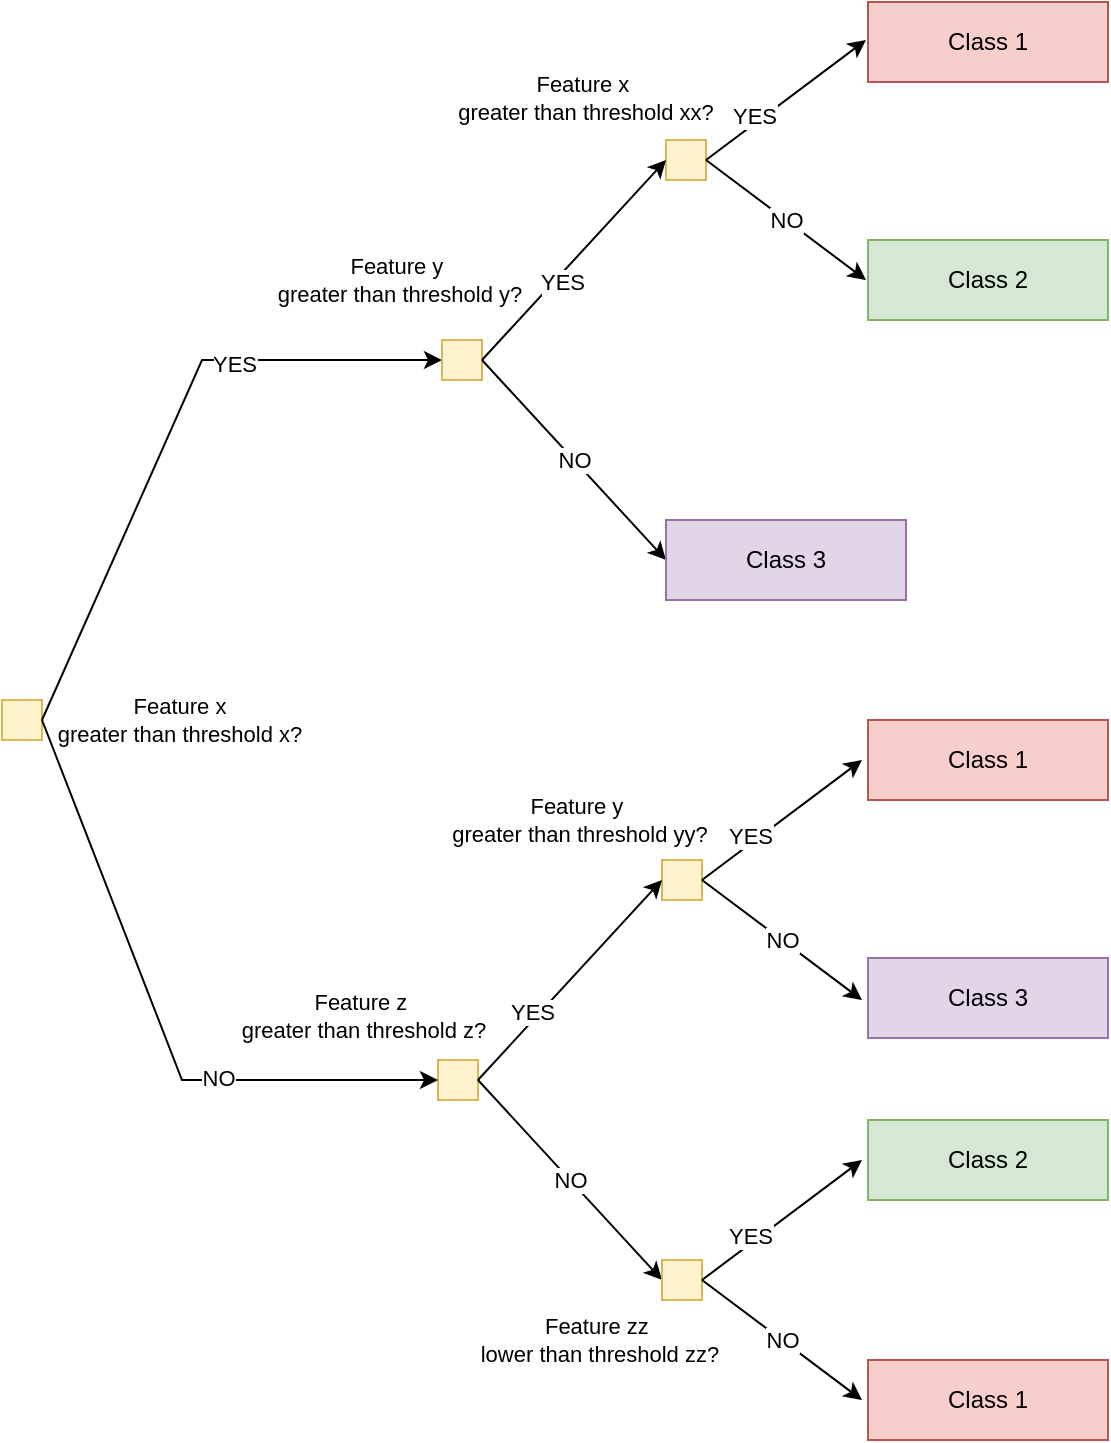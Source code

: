 <mxfile version="16.2.2" type="device" pages="2"><diagram id="IdAfSvoPCHONUY4u6kQE" name="Página-1"><mxGraphModel dx="1422" dy="2015" grid="1" gridSize="10" guides="1" tooltips="1" connect="1" arrows="1" fold="1" page="1" pageScale="1" pageWidth="827" pageHeight="1169" math="0" shadow="0"><root><mxCell id="0"/><mxCell id="1" parent="0"/><mxCell id="MVpWQdByz2CzJDnQkqVk-1" value="" style="whiteSpace=wrap;html=1;aspect=fixed;fillColor=#fff2cc;strokeColor=#d6b656;" parent="1" vertex="1"><mxGeometry x="70" y="310" width="20" height="20" as="geometry"/></mxCell><mxCell id="MVpWQdByz2CzJDnQkqVk-2" value="" style="endArrow=classic;html=1;exitX=1;exitY=0.5;exitDx=0;exitDy=0;entryX=0;entryY=0.5;entryDx=0;entryDy=0;rounded=0;" parent="1" source="MVpWQdByz2CzJDnQkqVk-1" target="MVpWQdByz2CzJDnQkqVk-3" edge="1"><mxGeometry width="50" height="50" relative="1" as="geometry"><mxPoint x="150" y="230" as="sourcePoint"/><mxPoint x="200" y="120" as="targetPoint"/><Array as="points"><mxPoint x="170" y="140"/></Array></mxGeometry></mxCell><mxCell id="MVpWQdByz2CzJDnQkqVk-85" value="Feature x&amp;nbsp; &lt;br&gt;greater than threshold x?&amp;nbsp;" style="edgeLabel;html=1;align=center;verticalAlign=middle;resizable=0;points=[];" parent="MVpWQdByz2CzJDnQkqVk-2" vertex="1" connectable="0"><mxGeometry x="0.367" y="1" relative="1" as="geometry"><mxPoint x="-30" y="181" as="offset"/></mxGeometry></mxCell><mxCell id="NlQ8xAZ_f7NbeqvXajEQ-1" value="YES" style="edgeLabel;html=1;align=center;verticalAlign=middle;resizable=0;points=[];" vertex="1" connectable="0" parent="MVpWQdByz2CzJDnQkqVk-2"><mxGeometry x="0.344" y="-2" relative="1" as="geometry"><mxPoint as="offset"/></mxGeometry></mxCell><mxCell id="MVpWQdByz2CzJDnQkqVk-3" value="" style="whiteSpace=wrap;html=1;aspect=fixed;fillColor=#fff2cc;strokeColor=#d6b656;" parent="1" vertex="1"><mxGeometry x="290" y="130" width="20" height="20" as="geometry"/></mxCell><mxCell id="MVpWQdByz2CzJDnQkqVk-44" value="" style="whiteSpace=wrap;html=1;aspect=fixed;fillColor=#fff2cc;strokeColor=#d6b656;" parent="1" vertex="1"><mxGeometry x="400" y="390" width="20" height="20" as="geometry"/></mxCell><mxCell id="MVpWQdByz2CzJDnQkqVk-45" value="" style="endArrow=classic;html=1;exitX=1;exitY=0.5;exitDx=0;exitDy=0;entryX=0;entryY=0.5;entryDx=0;entryDy=0;" parent="1" source="MVpWQdByz2CzJDnQkqVk-44" edge="1"><mxGeometry width="50" height="50" relative="1" as="geometry"><mxPoint x="490" y="460" as="sourcePoint"/><mxPoint x="500" y="340" as="targetPoint"/></mxGeometry></mxCell><mxCell id="MVpWQdByz2CzJDnQkqVk-46" value="YES" style="edgeLabel;html=1;align=center;verticalAlign=middle;resizable=0;points=[];" parent="MVpWQdByz2CzJDnQkqVk-45" vertex="1" connectable="0"><mxGeometry x="-0.373" y="3" relative="1" as="geometry"><mxPoint y="-1" as="offset"/></mxGeometry></mxCell><mxCell id="MVpWQdByz2CzJDnQkqVk-52" value="NO" style="endArrow=classic;html=1;entryX=0;entryY=0.5;entryDx=0;entryDy=0;" parent="1" edge="1"><mxGeometry width="50" height="50" relative="1" as="geometry"><mxPoint x="420" y="400" as="sourcePoint"/><mxPoint x="500" y="460" as="targetPoint"/></mxGeometry></mxCell><mxCell id="MVpWQdByz2CzJDnQkqVk-62" value="" style="whiteSpace=wrap;html=1;aspect=fixed;fillColor=#fff2cc;strokeColor=#d6b656;" parent="1" vertex="1"><mxGeometry x="288" y="490" width="20" height="20" as="geometry"/></mxCell><mxCell id="MVpWQdByz2CzJDnQkqVk-63" value="" style="endArrow=classic;html=1;exitX=1;exitY=0.5;exitDx=0;exitDy=0;" parent="1" source="MVpWQdByz2CzJDnQkqVk-62" edge="1"><mxGeometry width="50" height="50" relative="1" as="geometry"><mxPoint x="378" y="560" as="sourcePoint"/><mxPoint x="400" y="400" as="targetPoint"/></mxGeometry></mxCell><mxCell id="MVpWQdByz2CzJDnQkqVk-64" value="YES" style="edgeLabel;html=1;align=center;verticalAlign=middle;resizable=0;points=[];" parent="MVpWQdByz2CzJDnQkqVk-63" vertex="1" connectable="0"><mxGeometry x="-0.373" y="3" relative="1" as="geometry"><mxPoint y="-1" as="offset"/></mxGeometry></mxCell><mxCell id="MVpWQdByz2CzJDnQkqVk-70" value="NO" style="endArrow=classic;html=1;" parent="1" edge="1"><mxGeometry width="50" height="50" relative="1" as="geometry"><mxPoint x="308" y="500" as="sourcePoint"/><mxPoint x="400" y="600" as="targetPoint"/></mxGeometry></mxCell><mxCell id="MVpWQdByz2CzJDnQkqVk-84" value="" style="endArrow=classic;html=1;rounded=0;entryX=0;entryY=0.5;entryDx=0;entryDy=0;exitX=1;exitY=0.5;exitDx=0;exitDy=0;" parent="1" source="MVpWQdByz2CzJDnQkqVk-1" edge="1"><mxGeometry width="50" height="50" relative="1" as="geometry"><mxPoint x="100" y="220" as="sourcePoint"/><mxPoint x="288" y="500" as="targetPoint"/><Array as="points"><mxPoint x="160" y="500"/></Array></mxGeometry></mxCell><mxCell id="MVpWQdByz2CzJDnQkqVk-86" value="NO" style="edgeLabel;html=1;align=center;verticalAlign=middle;resizable=0;points=[];" parent="MVpWQdByz2CzJDnQkqVk-84" vertex="1" connectable="0"><mxGeometry x="0.313" y="1" relative="1" as="geometry"><mxPoint as="offset"/></mxGeometry></mxCell><mxCell id="NlQ8xAZ_f7NbeqvXajEQ-2" value="Feature y&amp;nbsp;&amp;nbsp;&lt;br&gt;greater than threshold y?&amp;nbsp;" style="edgeLabel;html=1;align=center;verticalAlign=middle;resizable=0;points=[];" vertex="1" connectable="0" parent="1"><mxGeometry x="270.003" y="100" as="geometry"/></mxCell><mxCell id="NlQ8xAZ_f7NbeqvXajEQ-3" value="Feature z&amp;nbsp;&amp;nbsp;&lt;br&gt;greater than threshold z?&amp;nbsp;" style="edgeLabel;html=1;align=center;verticalAlign=middle;resizable=0;points=[];" vertex="1" connectable="0" parent="1"><mxGeometry x="260.003" y="470" as="geometry"><mxPoint x="-8" y="-2" as="offset"/></mxGeometry></mxCell><mxCell id="NlQ8xAZ_f7NbeqvXajEQ-8" value="" style="whiteSpace=wrap;html=1;aspect=fixed;fillColor=#fff2cc;strokeColor=#d6b656;" vertex="1" parent="1"><mxGeometry x="400" y="590" width="20" height="20" as="geometry"/></mxCell><mxCell id="NlQ8xAZ_f7NbeqvXajEQ-9" value="" style="endArrow=classic;html=1;exitX=1;exitY=0.5;exitDx=0;exitDy=0;entryX=0;entryY=0.5;entryDx=0;entryDy=0;" edge="1" parent="1" source="NlQ8xAZ_f7NbeqvXajEQ-8"><mxGeometry width="50" height="50" relative="1" as="geometry"><mxPoint x="490" y="660" as="sourcePoint"/><mxPoint x="500" y="540" as="targetPoint"/></mxGeometry></mxCell><mxCell id="NlQ8xAZ_f7NbeqvXajEQ-10" value="YES" style="edgeLabel;html=1;align=center;verticalAlign=middle;resizable=0;points=[];" vertex="1" connectable="0" parent="NlQ8xAZ_f7NbeqvXajEQ-9"><mxGeometry x="-0.373" y="3" relative="1" as="geometry"><mxPoint y="-1" as="offset"/></mxGeometry></mxCell><mxCell id="NlQ8xAZ_f7NbeqvXajEQ-11" value="NO" style="endArrow=classic;html=1;entryX=0;entryY=0.5;entryDx=0;entryDy=0;" edge="1" parent="1"><mxGeometry width="50" height="50" relative="1" as="geometry"><mxPoint x="420" y="600" as="sourcePoint"/><mxPoint x="500" y="660" as="targetPoint"/></mxGeometry></mxCell><mxCell id="NlQ8xAZ_f7NbeqvXajEQ-12" value="" style="whiteSpace=wrap;html=1;aspect=fixed;fillColor=#fff2cc;strokeColor=#d6b656;" vertex="1" parent="1"><mxGeometry x="402" y="30" width="20" height="20" as="geometry"/></mxCell><mxCell id="NlQ8xAZ_f7NbeqvXajEQ-13" value="" style="endArrow=classic;html=1;exitX=1;exitY=0.5;exitDx=0;exitDy=0;entryX=0;entryY=0.5;entryDx=0;entryDy=0;" edge="1" parent="1" source="NlQ8xAZ_f7NbeqvXajEQ-12"><mxGeometry width="50" height="50" relative="1" as="geometry"><mxPoint x="492" y="100" as="sourcePoint"/><mxPoint x="502" y="-20" as="targetPoint"/></mxGeometry></mxCell><mxCell id="NlQ8xAZ_f7NbeqvXajEQ-14" value="YES" style="edgeLabel;html=1;align=center;verticalAlign=middle;resizable=0;points=[];" vertex="1" connectable="0" parent="NlQ8xAZ_f7NbeqvXajEQ-13"><mxGeometry x="-0.373" y="3" relative="1" as="geometry"><mxPoint y="-1" as="offset"/></mxGeometry></mxCell><mxCell id="NlQ8xAZ_f7NbeqvXajEQ-15" value="NO" style="endArrow=classic;html=1;entryX=0;entryY=0.5;entryDx=0;entryDy=0;" edge="1" parent="1"><mxGeometry width="50" height="50" relative="1" as="geometry"><mxPoint x="422" y="40" as="sourcePoint"/><mxPoint x="502" y="100" as="targetPoint"/></mxGeometry></mxCell><mxCell id="NlQ8xAZ_f7NbeqvXajEQ-16" value="" style="endArrow=classic;html=1;exitX=1;exitY=0.5;exitDx=0;exitDy=0;" edge="1" parent="1"><mxGeometry width="50" height="50" relative="1" as="geometry"><mxPoint x="310" y="140" as="sourcePoint"/><mxPoint x="402" y="40" as="targetPoint"/></mxGeometry></mxCell><mxCell id="NlQ8xAZ_f7NbeqvXajEQ-17" value="YES" style="edgeLabel;html=1;align=center;verticalAlign=middle;resizable=0;points=[];" vertex="1" connectable="0" parent="NlQ8xAZ_f7NbeqvXajEQ-16"><mxGeometry x="-0.373" y="3" relative="1" as="geometry"><mxPoint x="13" y="-6" as="offset"/></mxGeometry></mxCell><mxCell id="NlQ8xAZ_f7NbeqvXajEQ-18" value="NO" style="endArrow=classic;html=1;" edge="1" parent="1"><mxGeometry width="50" height="50" relative="1" as="geometry"><mxPoint x="310" y="140" as="sourcePoint"/><mxPoint x="402" y="240" as="targetPoint"/></mxGeometry></mxCell><mxCell id="NlQ8xAZ_f7NbeqvXajEQ-23" value="Feature y&amp;nbsp;&amp;nbsp;&lt;br&gt;greater than threshold yy?&amp;nbsp;" style="edgeLabel;html=1;align=center;verticalAlign=middle;resizable=0;points=[];" vertex="1" connectable="0" parent="1"><mxGeometry x="360.003" y="370" as="geometry"/></mxCell><mxCell id="NlQ8xAZ_f7NbeqvXajEQ-24" value="Feature zz&amp;nbsp;&amp;nbsp;&lt;br&gt;lower than threshold zz?&amp;nbsp;" style="edgeLabel;html=1;align=center;verticalAlign=middle;resizable=0;points=[];" vertex="1" connectable="0" parent="1"><mxGeometry x="370.003" y="630" as="geometry"/></mxCell><mxCell id="NlQ8xAZ_f7NbeqvXajEQ-25" value="Feature x&amp;nbsp;&amp;nbsp;&lt;br&gt;greater than threshold xx?&amp;nbsp;" style="edgeLabel;html=1;align=center;verticalAlign=middle;resizable=0;points=[];" vertex="1" connectable="0" parent="1"><mxGeometry x="356.003" y="10" as="geometry"><mxPoint x="7" y="-1" as="offset"/></mxGeometry></mxCell><mxCell id="NlQ8xAZ_f7NbeqvXajEQ-27" value="Class 1" style="rounded=0;whiteSpace=wrap;html=1;fillColor=#f8cecc;strokeColor=#b85450;" vertex="1" parent="1"><mxGeometry x="503" y="-39" width="120" height="40" as="geometry"/></mxCell><mxCell id="NlQ8xAZ_f7NbeqvXajEQ-28" value="Class 2" style="rounded=0;whiteSpace=wrap;html=1;fillColor=#d5e8d4;strokeColor=#82b366;" vertex="1" parent="1"><mxGeometry x="503" y="80" width="120" height="40" as="geometry"/></mxCell><mxCell id="NlQ8xAZ_f7NbeqvXajEQ-29" value="Class 3" style="rounded=0;whiteSpace=wrap;html=1;fillColor=#e1d5e7;strokeColor=#9673a6;" vertex="1" parent="1"><mxGeometry x="402" y="220" width="120" height="40" as="geometry"/></mxCell><mxCell id="NlQ8xAZ_f7NbeqvXajEQ-30" value="Class 1" style="rounded=0;whiteSpace=wrap;html=1;fillColor=#f8cecc;strokeColor=#b85450;" vertex="1" parent="1"><mxGeometry x="503" y="320" width="120" height="40" as="geometry"/></mxCell><mxCell id="NlQ8xAZ_f7NbeqvXajEQ-31" value="Class 3" style="rounded=0;whiteSpace=wrap;html=1;fillColor=#e1d5e7;strokeColor=#9673a6;" vertex="1" parent="1"><mxGeometry x="503" y="439" width="120" height="40" as="geometry"/></mxCell><mxCell id="NlQ8xAZ_f7NbeqvXajEQ-33" value="Class 2" style="rounded=0;whiteSpace=wrap;html=1;fillColor=#d5e8d4;strokeColor=#82b366;" vertex="1" parent="1"><mxGeometry x="503" y="520" width="120" height="40" as="geometry"/></mxCell><mxCell id="NlQ8xAZ_f7NbeqvXajEQ-34" value="Class 1" style="rounded=0;whiteSpace=wrap;html=1;fillColor=#f8cecc;strokeColor=#b85450;" vertex="1" parent="1"><mxGeometry x="503" y="640" width="120" height="40" as="geometry"/></mxCell></root></mxGraphModel></diagram><diagram id="ly0F9n9b5G3Y1dByWpWf" name="Página-2"><mxGraphModel dx="460" dy="837" grid="1" gridSize="10" guides="1" tooltips="1" connect="1" arrows="1" fold="1" page="1" pageScale="1" pageWidth="827" pageHeight="1169" math="0" shadow="0"><root><mxCell id="ZG24hov7d37qL_rCpq-J-0"/><mxCell id="ZG24hov7d37qL_rCpq-J-1" parent="ZG24hov7d37qL_rCpq-J-0"/><mxCell id="ajyyhK6b86h0O2dS-jQa-4" value="" style="whiteSpace=wrap;html=1;aspect=fixed;fillColor=#fff2cc;strokeColor=#d6b656;" vertex="1" parent="ZG24hov7d37qL_rCpq-J-1"><mxGeometry x="98" y="240" width="20" height="20" as="geometry"/></mxCell><mxCell id="ajyyhK6b86h0O2dS-jQa-5" value="" style="endArrow=classic;html=1;exitX=1;exitY=0.5;exitDx=0;exitDy=0;" edge="1" parent="ZG24hov7d37qL_rCpq-J-1" source="ajyyhK6b86h0O2dS-jQa-4"><mxGeometry width="50" height="50" relative="1" as="geometry"><mxPoint x="188" y="310" as="sourcePoint"/><mxPoint x="210" y="150" as="targetPoint"/></mxGeometry></mxCell><mxCell id="ajyyhK6b86h0O2dS-jQa-6" value="YES" style="edgeLabel;html=1;align=center;verticalAlign=middle;resizable=0;points=[];" vertex="1" connectable="0" parent="ajyyhK6b86h0O2dS-jQa-5"><mxGeometry x="-0.373" y="3" relative="1" as="geometry"><mxPoint y="-1" as="offset"/></mxGeometry></mxCell><mxCell id="ajyyhK6b86h0O2dS-jQa-7" value="NO" style="endArrow=classic;html=1;" edge="1" parent="ZG24hov7d37qL_rCpq-J-1"><mxGeometry width="50" height="50" relative="1" as="geometry"><mxPoint x="118" y="250" as="sourcePoint"/><mxPoint x="210" y="350" as="targetPoint"/></mxGeometry></mxCell><mxCell id="ajyyhK6b86h0O2dS-jQa-8" value="Temperature &lt;br&gt;greater than 29?" style="edgeLabel;html=1;align=center;verticalAlign=middle;resizable=0;points=[];" vertex="1" connectable="0" parent="ZG24hov7d37qL_rCpq-J-1"><mxGeometry x="80.003" y="220" as="geometry"><mxPoint x="-8" y="-2" as="offset"/></mxGeometry></mxCell><mxCell id="ajyyhK6b86h0O2dS-jQa-9" value="" style="whiteSpace=wrap;html=1;aspect=fixed;fillColor=#fff2cc;strokeColor=#d6b656;" vertex="1" parent="ZG24hov7d37qL_rCpq-J-1"><mxGeometry x="210" y="340" width="20" height="20" as="geometry"/></mxCell><mxCell id="ajyyhK6b86h0O2dS-jQa-10" value="" style="endArrow=classic;html=1;exitX=1;exitY=0.5;exitDx=0;exitDy=0;entryX=0;entryY=0.5;entryDx=0;entryDy=0;" edge="1" parent="ZG24hov7d37qL_rCpq-J-1" source="ajyyhK6b86h0O2dS-jQa-9"><mxGeometry width="50" height="50" relative="1" as="geometry"><mxPoint x="300" y="410" as="sourcePoint"/><mxPoint x="310" y="290" as="targetPoint"/></mxGeometry></mxCell><mxCell id="ajyyhK6b86h0O2dS-jQa-11" value="YES" style="edgeLabel;html=1;align=center;verticalAlign=middle;resizable=0;points=[];" vertex="1" connectable="0" parent="ajyyhK6b86h0O2dS-jQa-10"><mxGeometry x="-0.373" y="3" relative="1" as="geometry"><mxPoint y="-1" as="offset"/></mxGeometry></mxCell><mxCell id="ajyyhK6b86h0O2dS-jQa-12" value="NO" style="endArrow=classic;html=1;entryX=0;entryY=0.5;entryDx=0;entryDy=0;" edge="1" parent="ZG24hov7d37qL_rCpq-J-1"><mxGeometry width="50" height="50" relative="1" as="geometry"><mxPoint x="230" y="350" as="sourcePoint"/><mxPoint x="310" y="410" as="targetPoint"/></mxGeometry></mxCell><mxCell id="ajyyhK6b86h0O2dS-jQa-14" value="rpms/1000 &lt;br&gt;greater than 29?" style="edgeLabel;html=1;align=center;verticalAlign=middle;resizable=0;points=[];" vertex="1" connectable="0" parent="ZG24hov7d37qL_rCpq-J-1"><mxGeometry x="190.003" y="380" as="geometry"/></mxCell><mxCell id="ajyyhK6b86h0O2dS-jQa-15" value="Class 1" style="rounded=0;whiteSpace=wrap;html=1;fillColor=#f8cecc;strokeColor=#b85450;" vertex="1" parent="ZG24hov7d37qL_rCpq-J-1"><mxGeometry x="210" y="130" width="120" height="40" as="geometry"/></mxCell><mxCell id="ajyyhK6b86h0O2dS-jQa-17" value="Class 2" style="rounded=0;whiteSpace=wrap;html=1;fillColor=#d5e8d4;strokeColor=#82b366;" vertex="1" parent="ZG24hov7d37qL_rCpq-J-1"><mxGeometry x="310" y="390" width="120" height="40" as="geometry"/></mxCell><mxCell id="ajyyhK6b86h0O2dS-jQa-18" value="Class 1" style="rounded=0;whiteSpace=wrap;html=1;fillColor=#f8cecc;strokeColor=#b85450;" vertex="1" parent="ZG24hov7d37qL_rCpq-J-1"><mxGeometry x="310" y="270" width="120" height="40" as="geometry"/></mxCell></root></mxGraphModel></diagram></mxfile>